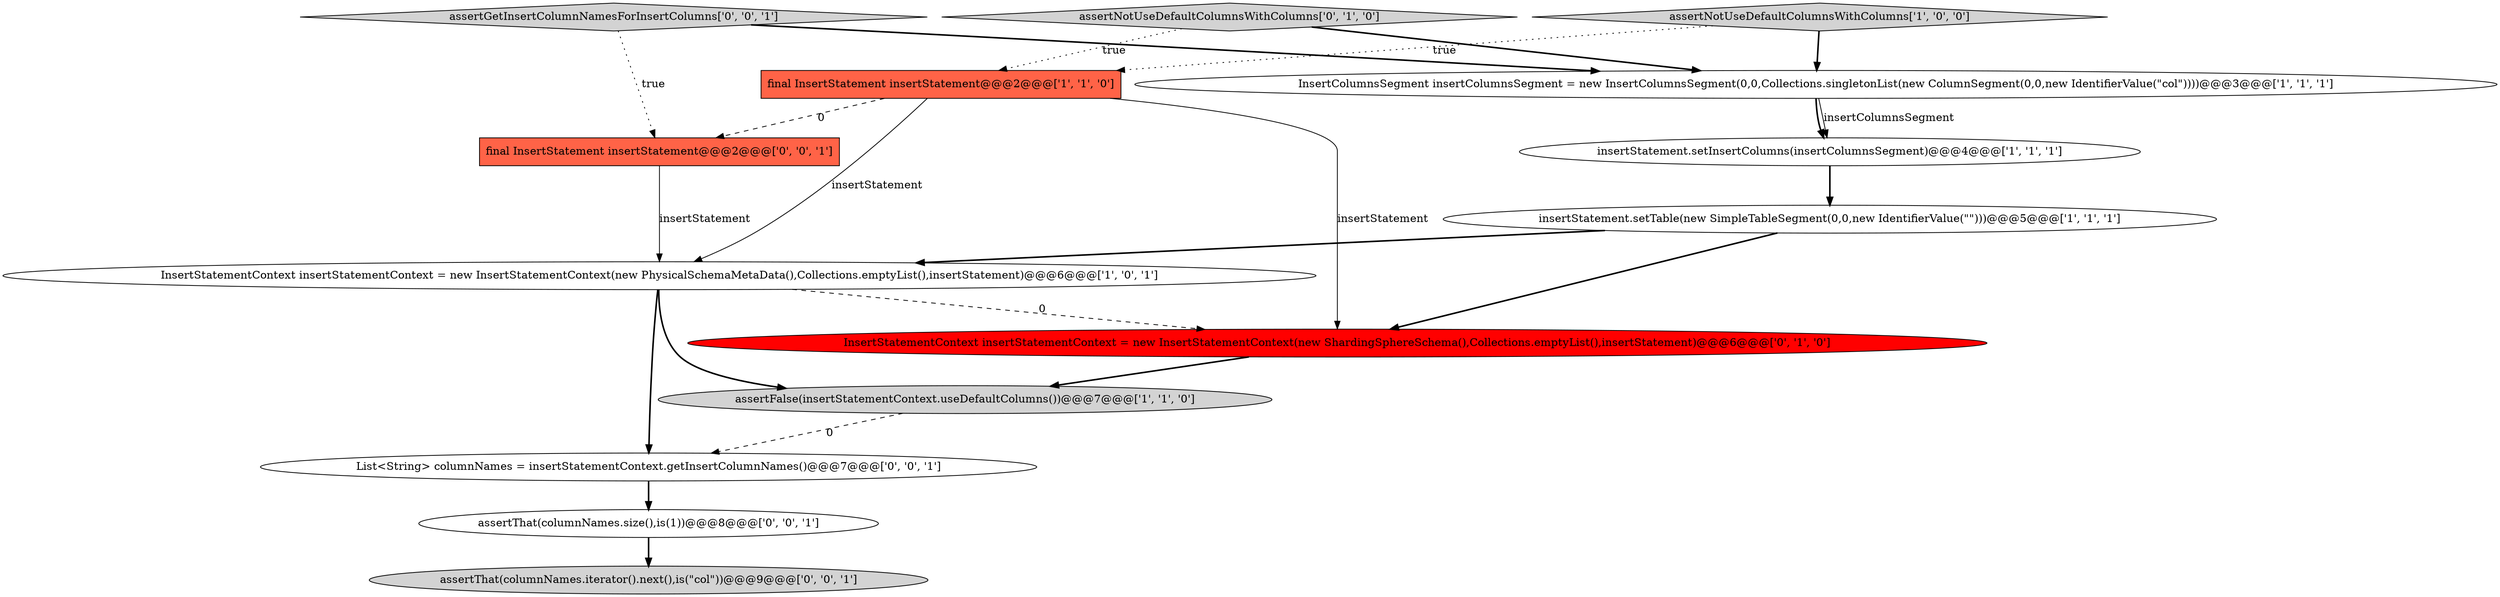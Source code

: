 digraph {
6 [style = filled, label = "InsertStatementContext insertStatementContext = new InsertStatementContext(new PhysicalSchemaMetaData(),Collections.emptyList(),insertStatement)@@@6@@@['1', '0', '1']", fillcolor = white, shape = ellipse image = "AAA0AAABBB1BBB"];
9 [style = filled, label = "assertGetInsertColumnNamesForInsertColumns['0', '0', '1']", fillcolor = lightgray, shape = diamond image = "AAA0AAABBB3BBB"];
1 [style = filled, label = "assertNotUseDefaultColumnsWithColumns['1', '0', '0']", fillcolor = lightgray, shape = diamond image = "AAA0AAABBB1BBB"];
0 [style = filled, label = "InsertColumnsSegment insertColumnsSegment = new InsertColumnsSegment(0,0,Collections.singletonList(new ColumnSegment(0,0,new IdentifierValue(\"col\"))))@@@3@@@['1', '1', '1']", fillcolor = white, shape = ellipse image = "AAA0AAABBB1BBB"];
4 [style = filled, label = "assertFalse(insertStatementContext.useDefaultColumns())@@@7@@@['1', '1', '0']", fillcolor = lightgray, shape = ellipse image = "AAA0AAABBB1BBB"];
13 [style = filled, label = "assertThat(columnNames.iterator().next(),is(\"col\"))@@@9@@@['0', '0', '1']", fillcolor = lightgray, shape = ellipse image = "AAA0AAABBB3BBB"];
7 [style = filled, label = "InsertStatementContext insertStatementContext = new InsertStatementContext(new ShardingSphereSchema(),Collections.emptyList(),insertStatement)@@@6@@@['0', '1', '0']", fillcolor = red, shape = ellipse image = "AAA1AAABBB2BBB"];
2 [style = filled, label = "insertStatement.setInsertColumns(insertColumnsSegment)@@@4@@@['1', '1', '1']", fillcolor = white, shape = ellipse image = "AAA0AAABBB1BBB"];
10 [style = filled, label = "final InsertStatement insertStatement@@@2@@@['0', '0', '1']", fillcolor = tomato, shape = box image = "AAA0AAABBB3BBB"];
11 [style = filled, label = "List<String> columnNames = insertStatementContext.getInsertColumnNames()@@@7@@@['0', '0', '1']", fillcolor = white, shape = ellipse image = "AAA0AAABBB3BBB"];
12 [style = filled, label = "assertThat(columnNames.size(),is(1))@@@8@@@['0', '0', '1']", fillcolor = white, shape = ellipse image = "AAA0AAABBB3BBB"];
5 [style = filled, label = "final InsertStatement insertStatement@@@2@@@['1', '1', '0']", fillcolor = tomato, shape = box image = "AAA0AAABBB1BBB"];
3 [style = filled, label = "insertStatement.setTable(new SimpleTableSegment(0,0,new IdentifierValue(\"\")))@@@5@@@['1', '1', '1']", fillcolor = white, shape = ellipse image = "AAA0AAABBB1BBB"];
8 [style = filled, label = "assertNotUseDefaultColumnsWithColumns['0', '1', '0']", fillcolor = lightgray, shape = diamond image = "AAA0AAABBB2BBB"];
9->0 [style = bold, label=""];
6->7 [style = dashed, label="0"];
2->3 [style = bold, label=""];
0->2 [style = bold, label=""];
3->6 [style = bold, label=""];
11->12 [style = bold, label=""];
1->0 [style = bold, label=""];
7->4 [style = bold, label=""];
0->2 [style = solid, label="insertColumnsSegment"];
8->0 [style = bold, label=""];
12->13 [style = bold, label=""];
6->4 [style = bold, label=""];
5->10 [style = dashed, label="0"];
3->7 [style = bold, label=""];
8->5 [style = dotted, label="true"];
6->11 [style = bold, label=""];
5->7 [style = solid, label="insertStatement"];
4->11 [style = dashed, label="0"];
9->10 [style = dotted, label="true"];
5->6 [style = solid, label="insertStatement"];
1->5 [style = dotted, label="true"];
10->6 [style = solid, label="insertStatement"];
}
